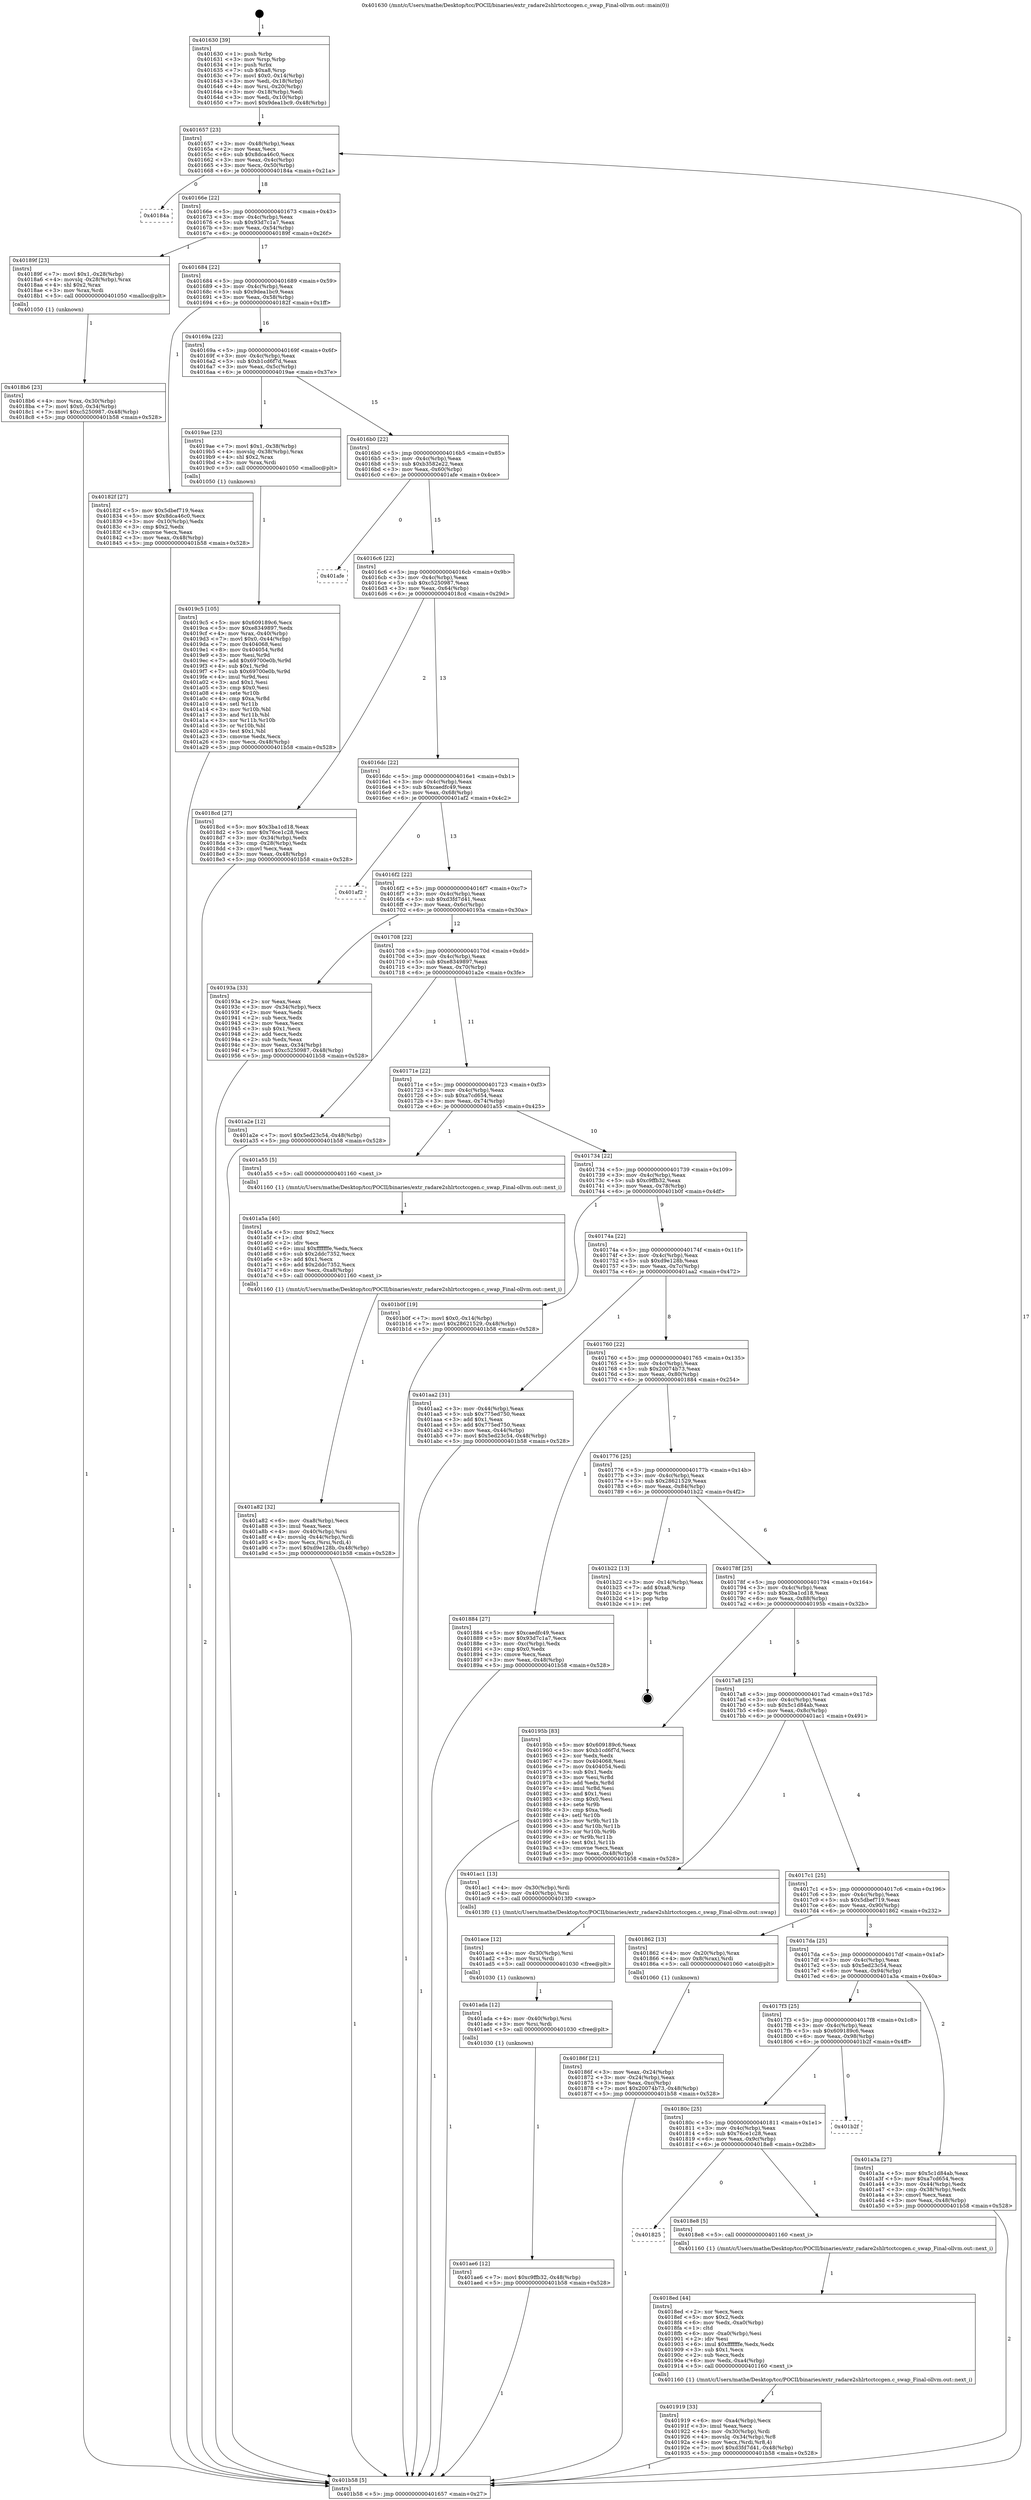 digraph "0x401630" {
  label = "0x401630 (/mnt/c/Users/mathe/Desktop/tcc/POCII/binaries/extr_radare2shlrtcctccgen.c_swap_Final-ollvm.out::main(0))"
  labelloc = "t"
  node[shape=record]

  Entry [label="",width=0.3,height=0.3,shape=circle,fillcolor=black,style=filled]
  "0x401657" [label="{
     0x401657 [23]\l
     | [instrs]\l
     &nbsp;&nbsp;0x401657 \<+3\>: mov -0x48(%rbp),%eax\l
     &nbsp;&nbsp;0x40165a \<+2\>: mov %eax,%ecx\l
     &nbsp;&nbsp;0x40165c \<+6\>: sub $0x8dca46c0,%ecx\l
     &nbsp;&nbsp;0x401662 \<+3\>: mov %eax,-0x4c(%rbp)\l
     &nbsp;&nbsp;0x401665 \<+3\>: mov %ecx,-0x50(%rbp)\l
     &nbsp;&nbsp;0x401668 \<+6\>: je 000000000040184a \<main+0x21a\>\l
  }"]
  "0x40184a" [label="{
     0x40184a\l
  }", style=dashed]
  "0x40166e" [label="{
     0x40166e [22]\l
     | [instrs]\l
     &nbsp;&nbsp;0x40166e \<+5\>: jmp 0000000000401673 \<main+0x43\>\l
     &nbsp;&nbsp;0x401673 \<+3\>: mov -0x4c(%rbp),%eax\l
     &nbsp;&nbsp;0x401676 \<+5\>: sub $0x93d7c1a7,%eax\l
     &nbsp;&nbsp;0x40167b \<+3\>: mov %eax,-0x54(%rbp)\l
     &nbsp;&nbsp;0x40167e \<+6\>: je 000000000040189f \<main+0x26f\>\l
  }"]
  Exit [label="",width=0.3,height=0.3,shape=circle,fillcolor=black,style=filled,peripheries=2]
  "0x40189f" [label="{
     0x40189f [23]\l
     | [instrs]\l
     &nbsp;&nbsp;0x40189f \<+7\>: movl $0x1,-0x28(%rbp)\l
     &nbsp;&nbsp;0x4018a6 \<+4\>: movslq -0x28(%rbp),%rax\l
     &nbsp;&nbsp;0x4018aa \<+4\>: shl $0x2,%rax\l
     &nbsp;&nbsp;0x4018ae \<+3\>: mov %rax,%rdi\l
     &nbsp;&nbsp;0x4018b1 \<+5\>: call 0000000000401050 \<malloc@plt\>\l
     | [calls]\l
     &nbsp;&nbsp;0x401050 \{1\} (unknown)\l
  }"]
  "0x401684" [label="{
     0x401684 [22]\l
     | [instrs]\l
     &nbsp;&nbsp;0x401684 \<+5\>: jmp 0000000000401689 \<main+0x59\>\l
     &nbsp;&nbsp;0x401689 \<+3\>: mov -0x4c(%rbp),%eax\l
     &nbsp;&nbsp;0x40168c \<+5\>: sub $0x9dea1bc9,%eax\l
     &nbsp;&nbsp;0x401691 \<+3\>: mov %eax,-0x58(%rbp)\l
     &nbsp;&nbsp;0x401694 \<+6\>: je 000000000040182f \<main+0x1ff\>\l
  }"]
  "0x401ae6" [label="{
     0x401ae6 [12]\l
     | [instrs]\l
     &nbsp;&nbsp;0x401ae6 \<+7\>: movl $0xc9ffb32,-0x48(%rbp)\l
     &nbsp;&nbsp;0x401aed \<+5\>: jmp 0000000000401b58 \<main+0x528\>\l
  }"]
  "0x40182f" [label="{
     0x40182f [27]\l
     | [instrs]\l
     &nbsp;&nbsp;0x40182f \<+5\>: mov $0x5dbef719,%eax\l
     &nbsp;&nbsp;0x401834 \<+5\>: mov $0x8dca46c0,%ecx\l
     &nbsp;&nbsp;0x401839 \<+3\>: mov -0x10(%rbp),%edx\l
     &nbsp;&nbsp;0x40183c \<+3\>: cmp $0x2,%edx\l
     &nbsp;&nbsp;0x40183f \<+3\>: cmovne %ecx,%eax\l
     &nbsp;&nbsp;0x401842 \<+3\>: mov %eax,-0x48(%rbp)\l
     &nbsp;&nbsp;0x401845 \<+5\>: jmp 0000000000401b58 \<main+0x528\>\l
  }"]
  "0x40169a" [label="{
     0x40169a [22]\l
     | [instrs]\l
     &nbsp;&nbsp;0x40169a \<+5\>: jmp 000000000040169f \<main+0x6f\>\l
     &nbsp;&nbsp;0x40169f \<+3\>: mov -0x4c(%rbp),%eax\l
     &nbsp;&nbsp;0x4016a2 \<+5\>: sub $0xb1cd6f7d,%eax\l
     &nbsp;&nbsp;0x4016a7 \<+3\>: mov %eax,-0x5c(%rbp)\l
     &nbsp;&nbsp;0x4016aa \<+6\>: je 00000000004019ae \<main+0x37e\>\l
  }"]
  "0x401b58" [label="{
     0x401b58 [5]\l
     | [instrs]\l
     &nbsp;&nbsp;0x401b58 \<+5\>: jmp 0000000000401657 \<main+0x27\>\l
  }"]
  "0x401630" [label="{
     0x401630 [39]\l
     | [instrs]\l
     &nbsp;&nbsp;0x401630 \<+1\>: push %rbp\l
     &nbsp;&nbsp;0x401631 \<+3\>: mov %rsp,%rbp\l
     &nbsp;&nbsp;0x401634 \<+1\>: push %rbx\l
     &nbsp;&nbsp;0x401635 \<+7\>: sub $0xa8,%rsp\l
     &nbsp;&nbsp;0x40163c \<+7\>: movl $0x0,-0x14(%rbp)\l
     &nbsp;&nbsp;0x401643 \<+3\>: mov %edi,-0x18(%rbp)\l
     &nbsp;&nbsp;0x401646 \<+4\>: mov %rsi,-0x20(%rbp)\l
     &nbsp;&nbsp;0x40164a \<+3\>: mov -0x18(%rbp),%edi\l
     &nbsp;&nbsp;0x40164d \<+3\>: mov %edi,-0x10(%rbp)\l
     &nbsp;&nbsp;0x401650 \<+7\>: movl $0x9dea1bc9,-0x48(%rbp)\l
  }"]
  "0x401ada" [label="{
     0x401ada [12]\l
     | [instrs]\l
     &nbsp;&nbsp;0x401ada \<+4\>: mov -0x40(%rbp),%rsi\l
     &nbsp;&nbsp;0x401ade \<+3\>: mov %rsi,%rdi\l
     &nbsp;&nbsp;0x401ae1 \<+5\>: call 0000000000401030 \<free@plt\>\l
     | [calls]\l
     &nbsp;&nbsp;0x401030 \{1\} (unknown)\l
  }"]
  "0x4019ae" [label="{
     0x4019ae [23]\l
     | [instrs]\l
     &nbsp;&nbsp;0x4019ae \<+7\>: movl $0x1,-0x38(%rbp)\l
     &nbsp;&nbsp;0x4019b5 \<+4\>: movslq -0x38(%rbp),%rax\l
     &nbsp;&nbsp;0x4019b9 \<+4\>: shl $0x2,%rax\l
     &nbsp;&nbsp;0x4019bd \<+3\>: mov %rax,%rdi\l
     &nbsp;&nbsp;0x4019c0 \<+5\>: call 0000000000401050 \<malloc@plt\>\l
     | [calls]\l
     &nbsp;&nbsp;0x401050 \{1\} (unknown)\l
  }"]
  "0x4016b0" [label="{
     0x4016b0 [22]\l
     | [instrs]\l
     &nbsp;&nbsp;0x4016b0 \<+5\>: jmp 00000000004016b5 \<main+0x85\>\l
     &nbsp;&nbsp;0x4016b5 \<+3\>: mov -0x4c(%rbp),%eax\l
     &nbsp;&nbsp;0x4016b8 \<+5\>: sub $0xb3582e22,%eax\l
     &nbsp;&nbsp;0x4016bd \<+3\>: mov %eax,-0x60(%rbp)\l
     &nbsp;&nbsp;0x4016c0 \<+6\>: je 0000000000401afe \<main+0x4ce\>\l
  }"]
  "0x401ace" [label="{
     0x401ace [12]\l
     | [instrs]\l
     &nbsp;&nbsp;0x401ace \<+4\>: mov -0x30(%rbp),%rsi\l
     &nbsp;&nbsp;0x401ad2 \<+3\>: mov %rsi,%rdi\l
     &nbsp;&nbsp;0x401ad5 \<+5\>: call 0000000000401030 \<free@plt\>\l
     | [calls]\l
     &nbsp;&nbsp;0x401030 \{1\} (unknown)\l
  }"]
  "0x401afe" [label="{
     0x401afe\l
  }", style=dashed]
  "0x4016c6" [label="{
     0x4016c6 [22]\l
     | [instrs]\l
     &nbsp;&nbsp;0x4016c6 \<+5\>: jmp 00000000004016cb \<main+0x9b\>\l
     &nbsp;&nbsp;0x4016cb \<+3\>: mov -0x4c(%rbp),%eax\l
     &nbsp;&nbsp;0x4016ce \<+5\>: sub $0xc5250987,%eax\l
     &nbsp;&nbsp;0x4016d3 \<+3\>: mov %eax,-0x64(%rbp)\l
     &nbsp;&nbsp;0x4016d6 \<+6\>: je 00000000004018cd \<main+0x29d\>\l
  }"]
  "0x401a82" [label="{
     0x401a82 [32]\l
     | [instrs]\l
     &nbsp;&nbsp;0x401a82 \<+6\>: mov -0xa8(%rbp),%ecx\l
     &nbsp;&nbsp;0x401a88 \<+3\>: imul %eax,%ecx\l
     &nbsp;&nbsp;0x401a8b \<+4\>: mov -0x40(%rbp),%rsi\l
     &nbsp;&nbsp;0x401a8f \<+4\>: movslq -0x44(%rbp),%rdi\l
     &nbsp;&nbsp;0x401a93 \<+3\>: mov %ecx,(%rsi,%rdi,4)\l
     &nbsp;&nbsp;0x401a96 \<+7\>: movl $0xd9e128b,-0x48(%rbp)\l
     &nbsp;&nbsp;0x401a9d \<+5\>: jmp 0000000000401b58 \<main+0x528\>\l
  }"]
  "0x4018cd" [label="{
     0x4018cd [27]\l
     | [instrs]\l
     &nbsp;&nbsp;0x4018cd \<+5\>: mov $0x3ba1cd18,%eax\l
     &nbsp;&nbsp;0x4018d2 \<+5\>: mov $0x76ce1c28,%ecx\l
     &nbsp;&nbsp;0x4018d7 \<+3\>: mov -0x34(%rbp),%edx\l
     &nbsp;&nbsp;0x4018da \<+3\>: cmp -0x28(%rbp),%edx\l
     &nbsp;&nbsp;0x4018dd \<+3\>: cmovl %ecx,%eax\l
     &nbsp;&nbsp;0x4018e0 \<+3\>: mov %eax,-0x48(%rbp)\l
     &nbsp;&nbsp;0x4018e3 \<+5\>: jmp 0000000000401b58 \<main+0x528\>\l
  }"]
  "0x4016dc" [label="{
     0x4016dc [22]\l
     | [instrs]\l
     &nbsp;&nbsp;0x4016dc \<+5\>: jmp 00000000004016e1 \<main+0xb1\>\l
     &nbsp;&nbsp;0x4016e1 \<+3\>: mov -0x4c(%rbp),%eax\l
     &nbsp;&nbsp;0x4016e4 \<+5\>: sub $0xcaedfc49,%eax\l
     &nbsp;&nbsp;0x4016e9 \<+3\>: mov %eax,-0x68(%rbp)\l
     &nbsp;&nbsp;0x4016ec \<+6\>: je 0000000000401af2 \<main+0x4c2\>\l
  }"]
  "0x401a5a" [label="{
     0x401a5a [40]\l
     | [instrs]\l
     &nbsp;&nbsp;0x401a5a \<+5\>: mov $0x2,%ecx\l
     &nbsp;&nbsp;0x401a5f \<+1\>: cltd\l
     &nbsp;&nbsp;0x401a60 \<+2\>: idiv %ecx\l
     &nbsp;&nbsp;0x401a62 \<+6\>: imul $0xfffffffe,%edx,%ecx\l
     &nbsp;&nbsp;0x401a68 \<+6\>: sub $0x2ddc7352,%ecx\l
     &nbsp;&nbsp;0x401a6e \<+3\>: add $0x1,%ecx\l
     &nbsp;&nbsp;0x401a71 \<+6\>: add $0x2ddc7352,%ecx\l
     &nbsp;&nbsp;0x401a77 \<+6\>: mov %ecx,-0xa8(%rbp)\l
     &nbsp;&nbsp;0x401a7d \<+5\>: call 0000000000401160 \<next_i\>\l
     | [calls]\l
     &nbsp;&nbsp;0x401160 \{1\} (/mnt/c/Users/mathe/Desktop/tcc/POCII/binaries/extr_radare2shlrtcctccgen.c_swap_Final-ollvm.out::next_i)\l
  }"]
  "0x401af2" [label="{
     0x401af2\l
  }", style=dashed]
  "0x4016f2" [label="{
     0x4016f2 [22]\l
     | [instrs]\l
     &nbsp;&nbsp;0x4016f2 \<+5\>: jmp 00000000004016f7 \<main+0xc7\>\l
     &nbsp;&nbsp;0x4016f7 \<+3\>: mov -0x4c(%rbp),%eax\l
     &nbsp;&nbsp;0x4016fa \<+5\>: sub $0xd3fd7d41,%eax\l
     &nbsp;&nbsp;0x4016ff \<+3\>: mov %eax,-0x6c(%rbp)\l
     &nbsp;&nbsp;0x401702 \<+6\>: je 000000000040193a \<main+0x30a\>\l
  }"]
  "0x4019c5" [label="{
     0x4019c5 [105]\l
     | [instrs]\l
     &nbsp;&nbsp;0x4019c5 \<+5\>: mov $0x609189c6,%ecx\l
     &nbsp;&nbsp;0x4019ca \<+5\>: mov $0xe8349897,%edx\l
     &nbsp;&nbsp;0x4019cf \<+4\>: mov %rax,-0x40(%rbp)\l
     &nbsp;&nbsp;0x4019d3 \<+7\>: movl $0x0,-0x44(%rbp)\l
     &nbsp;&nbsp;0x4019da \<+7\>: mov 0x404068,%esi\l
     &nbsp;&nbsp;0x4019e1 \<+8\>: mov 0x404054,%r8d\l
     &nbsp;&nbsp;0x4019e9 \<+3\>: mov %esi,%r9d\l
     &nbsp;&nbsp;0x4019ec \<+7\>: add $0x69700e0b,%r9d\l
     &nbsp;&nbsp;0x4019f3 \<+4\>: sub $0x1,%r9d\l
     &nbsp;&nbsp;0x4019f7 \<+7\>: sub $0x69700e0b,%r9d\l
     &nbsp;&nbsp;0x4019fe \<+4\>: imul %r9d,%esi\l
     &nbsp;&nbsp;0x401a02 \<+3\>: and $0x1,%esi\l
     &nbsp;&nbsp;0x401a05 \<+3\>: cmp $0x0,%esi\l
     &nbsp;&nbsp;0x401a08 \<+4\>: sete %r10b\l
     &nbsp;&nbsp;0x401a0c \<+4\>: cmp $0xa,%r8d\l
     &nbsp;&nbsp;0x401a10 \<+4\>: setl %r11b\l
     &nbsp;&nbsp;0x401a14 \<+3\>: mov %r10b,%bl\l
     &nbsp;&nbsp;0x401a17 \<+3\>: and %r11b,%bl\l
     &nbsp;&nbsp;0x401a1a \<+3\>: xor %r11b,%r10b\l
     &nbsp;&nbsp;0x401a1d \<+3\>: or %r10b,%bl\l
     &nbsp;&nbsp;0x401a20 \<+3\>: test $0x1,%bl\l
     &nbsp;&nbsp;0x401a23 \<+3\>: cmovne %edx,%ecx\l
     &nbsp;&nbsp;0x401a26 \<+3\>: mov %ecx,-0x48(%rbp)\l
     &nbsp;&nbsp;0x401a29 \<+5\>: jmp 0000000000401b58 \<main+0x528\>\l
  }"]
  "0x40193a" [label="{
     0x40193a [33]\l
     | [instrs]\l
     &nbsp;&nbsp;0x40193a \<+2\>: xor %eax,%eax\l
     &nbsp;&nbsp;0x40193c \<+3\>: mov -0x34(%rbp),%ecx\l
     &nbsp;&nbsp;0x40193f \<+2\>: mov %eax,%edx\l
     &nbsp;&nbsp;0x401941 \<+2\>: sub %ecx,%edx\l
     &nbsp;&nbsp;0x401943 \<+2\>: mov %eax,%ecx\l
     &nbsp;&nbsp;0x401945 \<+3\>: sub $0x1,%ecx\l
     &nbsp;&nbsp;0x401948 \<+2\>: add %ecx,%edx\l
     &nbsp;&nbsp;0x40194a \<+2\>: sub %edx,%eax\l
     &nbsp;&nbsp;0x40194c \<+3\>: mov %eax,-0x34(%rbp)\l
     &nbsp;&nbsp;0x40194f \<+7\>: movl $0xc5250987,-0x48(%rbp)\l
     &nbsp;&nbsp;0x401956 \<+5\>: jmp 0000000000401b58 \<main+0x528\>\l
  }"]
  "0x401708" [label="{
     0x401708 [22]\l
     | [instrs]\l
     &nbsp;&nbsp;0x401708 \<+5\>: jmp 000000000040170d \<main+0xdd\>\l
     &nbsp;&nbsp;0x40170d \<+3\>: mov -0x4c(%rbp),%eax\l
     &nbsp;&nbsp;0x401710 \<+5\>: sub $0xe8349897,%eax\l
     &nbsp;&nbsp;0x401715 \<+3\>: mov %eax,-0x70(%rbp)\l
     &nbsp;&nbsp;0x401718 \<+6\>: je 0000000000401a2e \<main+0x3fe\>\l
  }"]
  "0x401919" [label="{
     0x401919 [33]\l
     | [instrs]\l
     &nbsp;&nbsp;0x401919 \<+6\>: mov -0xa4(%rbp),%ecx\l
     &nbsp;&nbsp;0x40191f \<+3\>: imul %eax,%ecx\l
     &nbsp;&nbsp;0x401922 \<+4\>: mov -0x30(%rbp),%rdi\l
     &nbsp;&nbsp;0x401926 \<+4\>: movslq -0x34(%rbp),%r8\l
     &nbsp;&nbsp;0x40192a \<+4\>: mov %ecx,(%rdi,%r8,4)\l
     &nbsp;&nbsp;0x40192e \<+7\>: movl $0xd3fd7d41,-0x48(%rbp)\l
     &nbsp;&nbsp;0x401935 \<+5\>: jmp 0000000000401b58 \<main+0x528\>\l
  }"]
  "0x401a2e" [label="{
     0x401a2e [12]\l
     | [instrs]\l
     &nbsp;&nbsp;0x401a2e \<+7\>: movl $0x5ed23c54,-0x48(%rbp)\l
     &nbsp;&nbsp;0x401a35 \<+5\>: jmp 0000000000401b58 \<main+0x528\>\l
  }"]
  "0x40171e" [label="{
     0x40171e [22]\l
     | [instrs]\l
     &nbsp;&nbsp;0x40171e \<+5\>: jmp 0000000000401723 \<main+0xf3\>\l
     &nbsp;&nbsp;0x401723 \<+3\>: mov -0x4c(%rbp),%eax\l
     &nbsp;&nbsp;0x401726 \<+5\>: sub $0xa7cd654,%eax\l
     &nbsp;&nbsp;0x40172b \<+3\>: mov %eax,-0x74(%rbp)\l
     &nbsp;&nbsp;0x40172e \<+6\>: je 0000000000401a55 \<main+0x425\>\l
  }"]
  "0x4018ed" [label="{
     0x4018ed [44]\l
     | [instrs]\l
     &nbsp;&nbsp;0x4018ed \<+2\>: xor %ecx,%ecx\l
     &nbsp;&nbsp;0x4018ef \<+5\>: mov $0x2,%edx\l
     &nbsp;&nbsp;0x4018f4 \<+6\>: mov %edx,-0xa0(%rbp)\l
     &nbsp;&nbsp;0x4018fa \<+1\>: cltd\l
     &nbsp;&nbsp;0x4018fb \<+6\>: mov -0xa0(%rbp),%esi\l
     &nbsp;&nbsp;0x401901 \<+2\>: idiv %esi\l
     &nbsp;&nbsp;0x401903 \<+6\>: imul $0xfffffffe,%edx,%edx\l
     &nbsp;&nbsp;0x401909 \<+3\>: sub $0x1,%ecx\l
     &nbsp;&nbsp;0x40190c \<+2\>: sub %ecx,%edx\l
     &nbsp;&nbsp;0x40190e \<+6\>: mov %edx,-0xa4(%rbp)\l
     &nbsp;&nbsp;0x401914 \<+5\>: call 0000000000401160 \<next_i\>\l
     | [calls]\l
     &nbsp;&nbsp;0x401160 \{1\} (/mnt/c/Users/mathe/Desktop/tcc/POCII/binaries/extr_radare2shlrtcctccgen.c_swap_Final-ollvm.out::next_i)\l
  }"]
  "0x401a55" [label="{
     0x401a55 [5]\l
     | [instrs]\l
     &nbsp;&nbsp;0x401a55 \<+5\>: call 0000000000401160 \<next_i\>\l
     | [calls]\l
     &nbsp;&nbsp;0x401160 \{1\} (/mnt/c/Users/mathe/Desktop/tcc/POCII/binaries/extr_radare2shlrtcctccgen.c_swap_Final-ollvm.out::next_i)\l
  }"]
  "0x401734" [label="{
     0x401734 [22]\l
     | [instrs]\l
     &nbsp;&nbsp;0x401734 \<+5\>: jmp 0000000000401739 \<main+0x109\>\l
     &nbsp;&nbsp;0x401739 \<+3\>: mov -0x4c(%rbp),%eax\l
     &nbsp;&nbsp;0x40173c \<+5\>: sub $0xc9ffb32,%eax\l
     &nbsp;&nbsp;0x401741 \<+3\>: mov %eax,-0x78(%rbp)\l
     &nbsp;&nbsp;0x401744 \<+6\>: je 0000000000401b0f \<main+0x4df\>\l
  }"]
  "0x401825" [label="{
     0x401825\l
  }", style=dashed]
  "0x401b0f" [label="{
     0x401b0f [19]\l
     | [instrs]\l
     &nbsp;&nbsp;0x401b0f \<+7\>: movl $0x0,-0x14(%rbp)\l
     &nbsp;&nbsp;0x401b16 \<+7\>: movl $0x28621529,-0x48(%rbp)\l
     &nbsp;&nbsp;0x401b1d \<+5\>: jmp 0000000000401b58 \<main+0x528\>\l
  }"]
  "0x40174a" [label="{
     0x40174a [22]\l
     | [instrs]\l
     &nbsp;&nbsp;0x40174a \<+5\>: jmp 000000000040174f \<main+0x11f\>\l
     &nbsp;&nbsp;0x40174f \<+3\>: mov -0x4c(%rbp),%eax\l
     &nbsp;&nbsp;0x401752 \<+5\>: sub $0xd9e128b,%eax\l
     &nbsp;&nbsp;0x401757 \<+3\>: mov %eax,-0x7c(%rbp)\l
     &nbsp;&nbsp;0x40175a \<+6\>: je 0000000000401aa2 \<main+0x472\>\l
  }"]
  "0x4018e8" [label="{
     0x4018e8 [5]\l
     | [instrs]\l
     &nbsp;&nbsp;0x4018e8 \<+5\>: call 0000000000401160 \<next_i\>\l
     | [calls]\l
     &nbsp;&nbsp;0x401160 \{1\} (/mnt/c/Users/mathe/Desktop/tcc/POCII/binaries/extr_radare2shlrtcctccgen.c_swap_Final-ollvm.out::next_i)\l
  }"]
  "0x401aa2" [label="{
     0x401aa2 [31]\l
     | [instrs]\l
     &nbsp;&nbsp;0x401aa2 \<+3\>: mov -0x44(%rbp),%eax\l
     &nbsp;&nbsp;0x401aa5 \<+5\>: sub $0x775ed750,%eax\l
     &nbsp;&nbsp;0x401aaa \<+3\>: add $0x1,%eax\l
     &nbsp;&nbsp;0x401aad \<+5\>: add $0x775ed750,%eax\l
     &nbsp;&nbsp;0x401ab2 \<+3\>: mov %eax,-0x44(%rbp)\l
     &nbsp;&nbsp;0x401ab5 \<+7\>: movl $0x5ed23c54,-0x48(%rbp)\l
     &nbsp;&nbsp;0x401abc \<+5\>: jmp 0000000000401b58 \<main+0x528\>\l
  }"]
  "0x401760" [label="{
     0x401760 [22]\l
     | [instrs]\l
     &nbsp;&nbsp;0x401760 \<+5\>: jmp 0000000000401765 \<main+0x135\>\l
     &nbsp;&nbsp;0x401765 \<+3\>: mov -0x4c(%rbp),%eax\l
     &nbsp;&nbsp;0x401768 \<+5\>: sub $0x20074b73,%eax\l
     &nbsp;&nbsp;0x40176d \<+3\>: mov %eax,-0x80(%rbp)\l
     &nbsp;&nbsp;0x401770 \<+6\>: je 0000000000401884 \<main+0x254\>\l
  }"]
  "0x40180c" [label="{
     0x40180c [25]\l
     | [instrs]\l
     &nbsp;&nbsp;0x40180c \<+5\>: jmp 0000000000401811 \<main+0x1e1\>\l
     &nbsp;&nbsp;0x401811 \<+3\>: mov -0x4c(%rbp),%eax\l
     &nbsp;&nbsp;0x401814 \<+5\>: sub $0x76ce1c28,%eax\l
     &nbsp;&nbsp;0x401819 \<+6\>: mov %eax,-0x9c(%rbp)\l
     &nbsp;&nbsp;0x40181f \<+6\>: je 00000000004018e8 \<main+0x2b8\>\l
  }"]
  "0x401884" [label="{
     0x401884 [27]\l
     | [instrs]\l
     &nbsp;&nbsp;0x401884 \<+5\>: mov $0xcaedfc49,%eax\l
     &nbsp;&nbsp;0x401889 \<+5\>: mov $0x93d7c1a7,%ecx\l
     &nbsp;&nbsp;0x40188e \<+3\>: mov -0xc(%rbp),%edx\l
     &nbsp;&nbsp;0x401891 \<+3\>: cmp $0x0,%edx\l
     &nbsp;&nbsp;0x401894 \<+3\>: cmove %ecx,%eax\l
     &nbsp;&nbsp;0x401897 \<+3\>: mov %eax,-0x48(%rbp)\l
     &nbsp;&nbsp;0x40189a \<+5\>: jmp 0000000000401b58 \<main+0x528\>\l
  }"]
  "0x401776" [label="{
     0x401776 [25]\l
     | [instrs]\l
     &nbsp;&nbsp;0x401776 \<+5\>: jmp 000000000040177b \<main+0x14b\>\l
     &nbsp;&nbsp;0x40177b \<+3\>: mov -0x4c(%rbp),%eax\l
     &nbsp;&nbsp;0x40177e \<+5\>: sub $0x28621529,%eax\l
     &nbsp;&nbsp;0x401783 \<+6\>: mov %eax,-0x84(%rbp)\l
     &nbsp;&nbsp;0x401789 \<+6\>: je 0000000000401b22 \<main+0x4f2\>\l
  }"]
  "0x401b2f" [label="{
     0x401b2f\l
  }", style=dashed]
  "0x401b22" [label="{
     0x401b22 [13]\l
     | [instrs]\l
     &nbsp;&nbsp;0x401b22 \<+3\>: mov -0x14(%rbp),%eax\l
     &nbsp;&nbsp;0x401b25 \<+7\>: add $0xa8,%rsp\l
     &nbsp;&nbsp;0x401b2c \<+1\>: pop %rbx\l
     &nbsp;&nbsp;0x401b2d \<+1\>: pop %rbp\l
     &nbsp;&nbsp;0x401b2e \<+1\>: ret\l
  }"]
  "0x40178f" [label="{
     0x40178f [25]\l
     | [instrs]\l
     &nbsp;&nbsp;0x40178f \<+5\>: jmp 0000000000401794 \<main+0x164\>\l
     &nbsp;&nbsp;0x401794 \<+3\>: mov -0x4c(%rbp),%eax\l
     &nbsp;&nbsp;0x401797 \<+5\>: sub $0x3ba1cd18,%eax\l
     &nbsp;&nbsp;0x40179c \<+6\>: mov %eax,-0x88(%rbp)\l
     &nbsp;&nbsp;0x4017a2 \<+6\>: je 000000000040195b \<main+0x32b\>\l
  }"]
  "0x4017f3" [label="{
     0x4017f3 [25]\l
     | [instrs]\l
     &nbsp;&nbsp;0x4017f3 \<+5\>: jmp 00000000004017f8 \<main+0x1c8\>\l
     &nbsp;&nbsp;0x4017f8 \<+3\>: mov -0x4c(%rbp),%eax\l
     &nbsp;&nbsp;0x4017fb \<+5\>: sub $0x609189c6,%eax\l
     &nbsp;&nbsp;0x401800 \<+6\>: mov %eax,-0x98(%rbp)\l
     &nbsp;&nbsp;0x401806 \<+6\>: je 0000000000401b2f \<main+0x4ff\>\l
  }"]
  "0x40195b" [label="{
     0x40195b [83]\l
     | [instrs]\l
     &nbsp;&nbsp;0x40195b \<+5\>: mov $0x609189c6,%eax\l
     &nbsp;&nbsp;0x401960 \<+5\>: mov $0xb1cd6f7d,%ecx\l
     &nbsp;&nbsp;0x401965 \<+2\>: xor %edx,%edx\l
     &nbsp;&nbsp;0x401967 \<+7\>: mov 0x404068,%esi\l
     &nbsp;&nbsp;0x40196e \<+7\>: mov 0x404054,%edi\l
     &nbsp;&nbsp;0x401975 \<+3\>: sub $0x1,%edx\l
     &nbsp;&nbsp;0x401978 \<+3\>: mov %esi,%r8d\l
     &nbsp;&nbsp;0x40197b \<+3\>: add %edx,%r8d\l
     &nbsp;&nbsp;0x40197e \<+4\>: imul %r8d,%esi\l
     &nbsp;&nbsp;0x401982 \<+3\>: and $0x1,%esi\l
     &nbsp;&nbsp;0x401985 \<+3\>: cmp $0x0,%esi\l
     &nbsp;&nbsp;0x401988 \<+4\>: sete %r9b\l
     &nbsp;&nbsp;0x40198c \<+3\>: cmp $0xa,%edi\l
     &nbsp;&nbsp;0x40198f \<+4\>: setl %r10b\l
     &nbsp;&nbsp;0x401993 \<+3\>: mov %r9b,%r11b\l
     &nbsp;&nbsp;0x401996 \<+3\>: and %r10b,%r11b\l
     &nbsp;&nbsp;0x401999 \<+3\>: xor %r10b,%r9b\l
     &nbsp;&nbsp;0x40199c \<+3\>: or %r9b,%r11b\l
     &nbsp;&nbsp;0x40199f \<+4\>: test $0x1,%r11b\l
     &nbsp;&nbsp;0x4019a3 \<+3\>: cmovne %ecx,%eax\l
     &nbsp;&nbsp;0x4019a6 \<+3\>: mov %eax,-0x48(%rbp)\l
     &nbsp;&nbsp;0x4019a9 \<+5\>: jmp 0000000000401b58 \<main+0x528\>\l
  }"]
  "0x4017a8" [label="{
     0x4017a8 [25]\l
     | [instrs]\l
     &nbsp;&nbsp;0x4017a8 \<+5\>: jmp 00000000004017ad \<main+0x17d\>\l
     &nbsp;&nbsp;0x4017ad \<+3\>: mov -0x4c(%rbp),%eax\l
     &nbsp;&nbsp;0x4017b0 \<+5\>: sub $0x5c1d84ab,%eax\l
     &nbsp;&nbsp;0x4017b5 \<+6\>: mov %eax,-0x8c(%rbp)\l
     &nbsp;&nbsp;0x4017bb \<+6\>: je 0000000000401ac1 \<main+0x491\>\l
  }"]
  "0x401a3a" [label="{
     0x401a3a [27]\l
     | [instrs]\l
     &nbsp;&nbsp;0x401a3a \<+5\>: mov $0x5c1d84ab,%eax\l
     &nbsp;&nbsp;0x401a3f \<+5\>: mov $0xa7cd654,%ecx\l
     &nbsp;&nbsp;0x401a44 \<+3\>: mov -0x44(%rbp),%edx\l
     &nbsp;&nbsp;0x401a47 \<+3\>: cmp -0x38(%rbp),%edx\l
     &nbsp;&nbsp;0x401a4a \<+3\>: cmovl %ecx,%eax\l
     &nbsp;&nbsp;0x401a4d \<+3\>: mov %eax,-0x48(%rbp)\l
     &nbsp;&nbsp;0x401a50 \<+5\>: jmp 0000000000401b58 \<main+0x528\>\l
  }"]
  "0x401ac1" [label="{
     0x401ac1 [13]\l
     | [instrs]\l
     &nbsp;&nbsp;0x401ac1 \<+4\>: mov -0x30(%rbp),%rdi\l
     &nbsp;&nbsp;0x401ac5 \<+4\>: mov -0x40(%rbp),%rsi\l
     &nbsp;&nbsp;0x401ac9 \<+5\>: call 00000000004013f0 \<swap\>\l
     | [calls]\l
     &nbsp;&nbsp;0x4013f0 \{1\} (/mnt/c/Users/mathe/Desktop/tcc/POCII/binaries/extr_radare2shlrtcctccgen.c_swap_Final-ollvm.out::swap)\l
  }"]
  "0x4017c1" [label="{
     0x4017c1 [25]\l
     | [instrs]\l
     &nbsp;&nbsp;0x4017c1 \<+5\>: jmp 00000000004017c6 \<main+0x196\>\l
     &nbsp;&nbsp;0x4017c6 \<+3\>: mov -0x4c(%rbp),%eax\l
     &nbsp;&nbsp;0x4017c9 \<+5\>: sub $0x5dbef719,%eax\l
     &nbsp;&nbsp;0x4017ce \<+6\>: mov %eax,-0x90(%rbp)\l
     &nbsp;&nbsp;0x4017d4 \<+6\>: je 0000000000401862 \<main+0x232\>\l
  }"]
  "0x4018b6" [label="{
     0x4018b6 [23]\l
     | [instrs]\l
     &nbsp;&nbsp;0x4018b6 \<+4\>: mov %rax,-0x30(%rbp)\l
     &nbsp;&nbsp;0x4018ba \<+7\>: movl $0x0,-0x34(%rbp)\l
     &nbsp;&nbsp;0x4018c1 \<+7\>: movl $0xc5250987,-0x48(%rbp)\l
     &nbsp;&nbsp;0x4018c8 \<+5\>: jmp 0000000000401b58 \<main+0x528\>\l
  }"]
  "0x401862" [label="{
     0x401862 [13]\l
     | [instrs]\l
     &nbsp;&nbsp;0x401862 \<+4\>: mov -0x20(%rbp),%rax\l
     &nbsp;&nbsp;0x401866 \<+4\>: mov 0x8(%rax),%rdi\l
     &nbsp;&nbsp;0x40186a \<+5\>: call 0000000000401060 \<atoi@plt\>\l
     | [calls]\l
     &nbsp;&nbsp;0x401060 \{1\} (unknown)\l
  }"]
  "0x4017da" [label="{
     0x4017da [25]\l
     | [instrs]\l
     &nbsp;&nbsp;0x4017da \<+5\>: jmp 00000000004017df \<main+0x1af\>\l
     &nbsp;&nbsp;0x4017df \<+3\>: mov -0x4c(%rbp),%eax\l
     &nbsp;&nbsp;0x4017e2 \<+5\>: sub $0x5ed23c54,%eax\l
     &nbsp;&nbsp;0x4017e7 \<+6\>: mov %eax,-0x94(%rbp)\l
     &nbsp;&nbsp;0x4017ed \<+6\>: je 0000000000401a3a \<main+0x40a\>\l
  }"]
  "0x40186f" [label="{
     0x40186f [21]\l
     | [instrs]\l
     &nbsp;&nbsp;0x40186f \<+3\>: mov %eax,-0x24(%rbp)\l
     &nbsp;&nbsp;0x401872 \<+3\>: mov -0x24(%rbp),%eax\l
     &nbsp;&nbsp;0x401875 \<+3\>: mov %eax,-0xc(%rbp)\l
     &nbsp;&nbsp;0x401878 \<+7\>: movl $0x20074b73,-0x48(%rbp)\l
     &nbsp;&nbsp;0x40187f \<+5\>: jmp 0000000000401b58 \<main+0x528\>\l
  }"]
  Entry -> "0x401630" [label=" 1"]
  "0x401657" -> "0x40184a" [label=" 0"]
  "0x401657" -> "0x40166e" [label=" 18"]
  "0x401b22" -> Exit [label=" 1"]
  "0x40166e" -> "0x40189f" [label=" 1"]
  "0x40166e" -> "0x401684" [label=" 17"]
  "0x401b0f" -> "0x401b58" [label=" 1"]
  "0x401684" -> "0x40182f" [label=" 1"]
  "0x401684" -> "0x40169a" [label=" 16"]
  "0x40182f" -> "0x401b58" [label=" 1"]
  "0x401630" -> "0x401657" [label=" 1"]
  "0x401b58" -> "0x401657" [label=" 17"]
  "0x401ae6" -> "0x401b58" [label=" 1"]
  "0x40169a" -> "0x4019ae" [label=" 1"]
  "0x40169a" -> "0x4016b0" [label=" 15"]
  "0x401ada" -> "0x401ae6" [label=" 1"]
  "0x4016b0" -> "0x401afe" [label=" 0"]
  "0x4016b0" -> "0x4016c6" [label=" 15"]
  "0x401ace" -> "0x401ada" [label=" 1"]
  "0x4016c6" -> "0x4018cd" [label=" 2"]
  "0x4016c6" -> "0x4016dc" [label=" 13"]
  "0x401ac1" -> "0x401ace" [label=" 1"]
  "0x4016dc" -> "0x401af2" [label=" 0"]
  "0x4016dc" -> "0x4016f2" [label=" 13"]
  "0x401aa2" -> "0x401b58" [label=" 1"]
  "0x4016f2" -> "0x40193a" [label=" 1"]
  "0x4016f2" -> "0x401708" [label=" 12"]
  "0x401a82" -> "0x401b58" [label=" 1"]
  "0x401708" -> "0x401a2e" [label=" 1"]
  "0x401708" -> "0x40171e" [label=" 11"]
  "0x401a5a" -> "0x401a82" [label=" 1"]
  "0x40171e" -> "0x401a55" [label=" 1"]
  "0x40171e" -> "0x401734" [label=" 10"]
  "0x401a55" -> "0x401a5a" [label=" 1"]
  "0x401734" -> "0x401b0f" [label=" 1"]
  "0x401734" -> "0x40174a" [label=" 9"]
  "0x401a3a" -> "0x401b58" [label=" 2"]
  "0x40174a" -> "0x401aa2" [label=" 1"]
  "0x40174a" -> "0x401760" [label=" 8"]
  "0x401a2e" -> "0x401b58" [label=" 1"]
  "0x401760" -> "0x401884" [label=" 1"]
  "0x401760" -> "0x401776" [label=" 7"]
  "0x4019ae" -> "0x4019c5" [label=" 1"]
  "0x401776" -> "0x401b22" [label=" 1"]
  "0x401776" -> "0x40178f" [label=" 6"]
  "0x40195b" -> "0x401b58" [label=" 1"]
  "0x40178f" -> "0x40195b" [label=" 1"]
  "0x40178f" -> "0x4017a8" [label=" 5"]
  "0x401919" -> "0x401b58" [label=" 1"]
  "0x4017a8" -> "0x401ac1" [label=" 1"]
  "0x4017a8" -> "0x4017c1" [label=" 4"]
  "0x4018ed" -> "0x401919" [label=" 1"]
  "0x4017c1" -> "0x401862" [label=" 1"]
  "0x4017c1" -> "0x4017da" [label=" 3"]
  "0x401862" -> "0x40186f" [label=" 1"]
  "0x40186f" -> "0x401b58" [label=" 1"]
  "0x401884" -> "0x401b58" [label=" 1"]
  "0x40189f" -> "0x4018b6" [label=" 1"]
  "0x4018b6" -> "0x401b58" [label=" 1"]
  "0x4018cd" -> "0x401b58" [label=" 2"]
  "0x4018e8" -> "0x4018ed" [label=" 1"]
  "0x4017da" -> "0x401a3a" [label=" 2"]
  "0x4017da" -> "0x4017f3" [label=" 1"]
  "0x40193a" -> "0x401b58" [label=" 1"]
  "0x4017f3" -> "0x401b2f" [label=" 0"]
  "0x4017f3" -> "0x40180c" [label=" 1"]
  "0x4019c5" -> "0x401b58" [label=" 1"]
  "0x40180c" -> "0x4018e8" [label=" 1"]
  "0x40180c" -> "0x401825" [label=" 0"]
}
